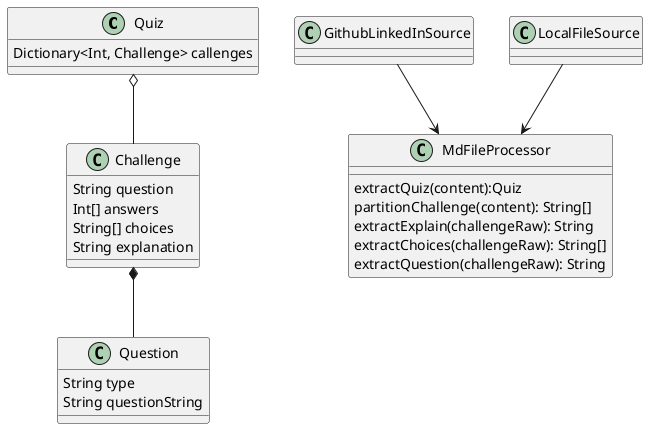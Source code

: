 @startuml quiz_package

class Quiz {
  Dictionary<Int, Challenge> callenges
}

class Question {
  String type
  String questionString
}

class Challenge {
   String question
   Int[] answers
   String[] choices
   String explanation
}

class MdFileProcessor {
  extractQuiz(content):Quiz
  partitionChallenge(content): String[]
  extractExplain(challengeRaw): String
  extractChoices(challengeRaw): String[]
  extractQuestion(challengeRaw): String
}

class GithubLinkedInSource {
}

class LocalFileSource {
}

Challenge *-- Question
Quiz o-- Challenge

LocalFileSource --> MdFileProcessor
GithubLinkedInSource --> MdFileProcessor

@enduml